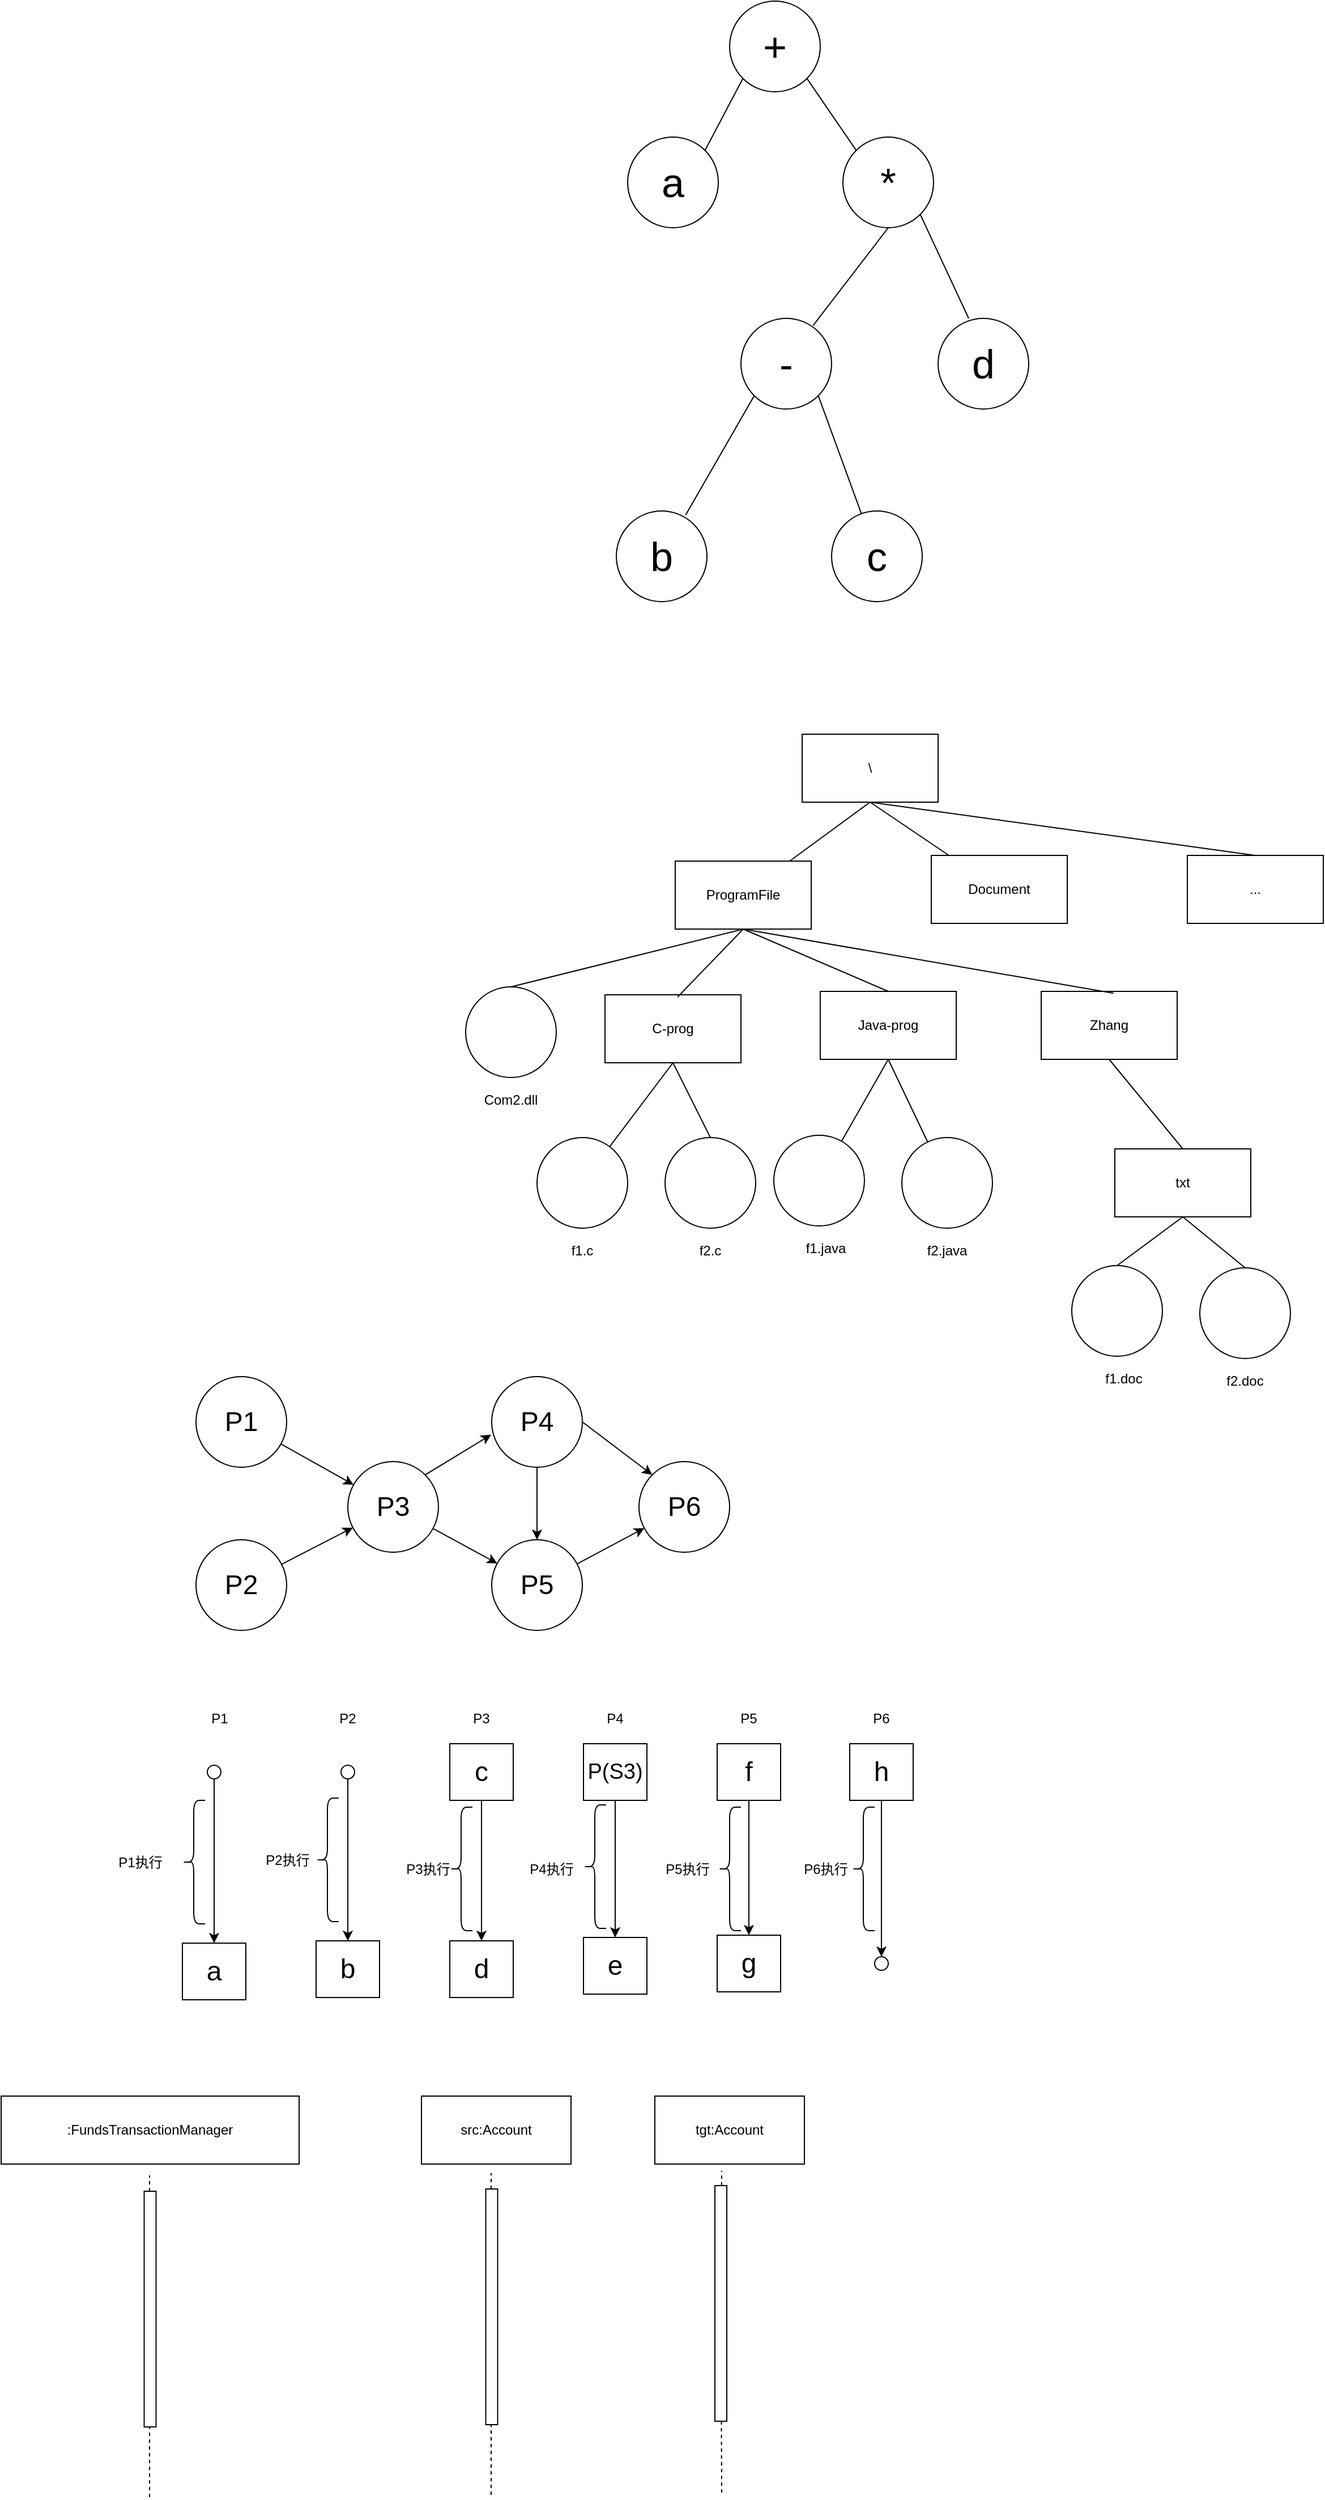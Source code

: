 <mxfile version="26.2.12">
  <diagram name="第 1 页" id="BHpYCddG2A7uFnGwDvGF">
    <mxGraphModel dx="1785" dy="541" grid="0" gridSize="10" guides="1" tooltips="1" connect="1" arrows="1" fold="1" page="0" pageScale="1" pageWidth="827" pageHeight="1169" math="0" shadow="0">
      <root>
        <mxCell id="0" />
        <mxCell id="1" parent="0" />
        <mxCell id="TnxMHJFzGaN-m46BlRNR-8" style="rounded=0;orthogonalLoop=1;jettySize=auto;html=1;exitX=0;exitY=1;exitDx=0;exitDy=0;entryX=1;entryY=0;entryDx=0;entryDy=0;endArrow=none;startFill=0;fontSize=36;" edge="1" parent="1" source="TnxMHJFzGaN-m46BlRNR-1" target="TnxMHJFzGaN-m46BlRNR-2">
          <mxGeometry relative="1" as="geometry" />
        </mxCell>
        <mxCell id="TnxMHJFzGaN-m46BlRNR-9" style="rounded=0;orthogonalLoop=1;jettySize=auto;html=1;exitX=1;exitY=1;exitDx=0;exitDy=0;entryX=0;entryY=0;entryDx=0;entryDy=0;endArrow=none;startFill=0;fontSize=36;" edge="1" parent="1" source="TnxMHJFzGaN-m46BlRNR-1" target="TnxMHJFzGaN-m46BlRNR-3">
          <mxGeometry relative="1" as="geometry" />
        </mxCell>
        <mxCell id="TnxMHJFzGaN-m46BlRNR-1" value="+" style="ellipse;whiteSpace=wrap;html=1;aspect=fixed;fontSize=36;" vertex="1" parent="1">
          <mxGeometry x="190" y="70" width="80" height="80" as="geometry" />
        </mxCell>
        <mxCell id="TnxMHJFzGaN-m46BlRNR-2" value="a" style="ellipse;whiteSpace=wrap;html=1;aspect=fixed;fontSize=36;" vertex="1" parent="1">
          <mxGeometry x="100" y="190" width="80" height="80" as="geometry" />
        </mxCell>
        <mxCell id="TnxMHJFzGaN-m46BlRNR-3" value="*" style="ellipse;whiteSpace=wrap;html=1;aspect=fixed;fontSize=36;" vertex="1" parent="1">
          <mxGeometry x="290" y="190" width="80" height="80" as="geometry" />
        </mxCell>
        <mxCell id="TnxMHJFzGaN-m46BlRNR-12" style="rounded=0;orthogonalLoop=1;jettySize=auto;html=1;exitX=1;exitY=1;exitDx=0;exitDy=0;endArrow=none;startFill=0;" edge="1" parent="1" source="TnxMHJFzGaN-m46BlRNR-4" target="TnxMHJFzGaN-m46BlRNR-7">
          <mxGeometry relative="1" as="geometry" />
        </mxCell>
        <mxCell id="TnxMHJFzGaN-m46BlRNR-4" value="-" style="ellipse;whiteSpace=wrap;html=1;aspect=fixed;fontSize=36;" vertex="1" parent="1">
          <mxGeometry x="200" y="350" width="80" height="80" as="geometry" />
        </mxCell>
        <mxCell id="TnxMHJFzGaN-m46BlRNR-5" value="d" style="ellipse;whiteSpace=wrap;html=1;aspect=fixed;fontSize=36;" vertex="1" parent="1">
          <mxGeometry x="374" y="350" width="80" height="80" as="geometry" />
        </mxCell>
        <mxCell id="TnxMHJFzGaN-m46BlRNR-6" value="b" style="ellipse;whiteSpace=wrap;html=1;aspect=fixed;fontSize=36;" vertex="1" parent="1">
          <mxGeometry x="90" y="520" width="80" height="80" as="geometry" />
        </mxCell>
        <mxCell id="TnxMHJFzGaN-m46BlRNR-7" value="c" style="ellipse;whiteSpace=wrap;html=1;aspect=fixed;fontSize=36;" vertex="1" parent="1">
          <mxGeometry x="280" y="520" width="80" height="80" as="geometry" />
        </mxCell>
        <mxCell id="TnxMHJFzGaN-m46BlRNR-10" style="rounded=0;orthogonalLoop=1;jettySize=auto;html=1;exitX=0.5;exitY=1;exitDx=0;exitDy=0;entryX=0.796;entryY=0.079;entryDx=0;entryDy=0;entryPerimeter=0;strokeColor=default;endArrow=none;startFill=0;fontSize=36;" edge="1" parent="1" source="TnxMHJFzGaN-m46BlRNR-3" target="TnxMHJFzGaN-m46BlRNR-4">
          <mxGeometry relative="1" as="geometry" />
        </mxCell>
        <mxCell id="TnxMHJFzGaN-m46BlRNR-11" style="rounded=0;orthogonalLoop=1;jettySize=auto;html=1;exitX=1;exitY=1;exitDx=0;exitDy=0;endArrow=none;startFill=0;" edge="1" parent="1" source="TnxMHJFzGaN-m46BlRNR-3">
          <mxGeometry relative="1" as="geometry">
            <mxPoint x="401" y="350" as="targetPoint" />
          </mxGeometry>
        </mxCell>
        <mxCell id="TnxMHJFzGaN-m46BlRNR-13" style="rounded=0;orthogonalLoop=1;jettySize=auto;html=1;exitX=0;exitY=1;exitDx=0;exitDy=0;entryX=0.764;entryY=0.046;entryDx=0;entryDy=0;entryPerimeter=0;endArrow=none;startFill=0;" edge="1" parent="1" source="TnxMHJFzGaN-m46BlRNR-4" target="TnxMHJFzGaN-m46BlRNR-6">
          <mxGeometry relative="1" as="geometry" />
        </mxCell>
        <mxCell id="TnxMHJFzGaN-m46BlRNR-37" style="rounded=0;orthogonalLoop=1;jettySize=auto;html=1;exitX=0.5;exitY=1;exitDx=0;exitDy=0;endArrow=none;endFill=1;startFill=0;" edge="1" parent="1" source="TnxMHJFzGaN-m46BlRNR-14" target="TnxMHJFzGaN-m46BlRNR-15">
          <mxGeometry relative="1" as="geometry" />
        </mxCell>
        <mxCell id="TnxMHJFzGaN-m46BlRNR-38" style="rounded=0;orthogonalLoop=1;jettySize=auto;html=1;exitX=0.5;exitY=1;exitDx=0;exitDy=0;endArrow=none;endFill=1;startFill=0;" edge="1" parent="1" source="TnxMHJFzGaN-m46BlRNR-14" target="TnxMHJFzGaN-m46BlRNR-16">
          <mxGeometry relative="1" as="geometry" />
        </mxCell>
        <mxCell id="TnxMHJFzGaN-m46BlRNR-39" style="rounded=0;orthogonalLoop=1;jettySize=auto;html=1;exitX=0.5;exitY=1;exitDx=0;exitDy=0;entryX=0.5;entryY=0;entryDx=0;entryDy=0;endArrow=none;endFill=1;startFill=0;" edge="1" parent="1" source="TnxMHJFzGaN-m46BlRNR-14" target="TnxMHJFzGaN-m46BlRNR-17">
          <mxGeometry relative="1" as="geometry" />
        </mxCell>
        <mxCell id="TnxMHJFzGaN-m46BlRNR-14" value="\" style="rounded=0;whiteSpace=wrap;html=1;" vertex="1" parent="1">
          <mxGeometry x="254" y="717" width="120" height="60" as="geometry" />
        </mxCell>
        <mxCell id="TnxMHJFzGaN-m46BlRNR-40" style="rounded=0;orthogonalLoop=1;jettySize=auto;html=1;exitX=0.5;exitY=1;exitDx=0;exitDy=0;entryX=0.5;entryY=0;entryDx=0;entryDy=0;endArrow=none;endFill=1;startFill=0;" edge="1" parent="1" source="TnxMHJFzGaN-m46BlRNR-15" target="TnxMHJFzGaN-m46BlRNR-19">
          <mxGeometry relative="1" as="geometry" />
        </mxCell>
        <mxCell id="TnxMHJFzGaN-m46BlRNR-42" style="rounded=0;orthogonalLoop=1;jettySize=auto;html=1;exitX=0.5;exitY=1;exitDx=0;exitDy=0;entryX=0.5;entryY=0;entryDx=0;entryDy=0;endArrow=none;endFill=1;startFill=0;" edge="1" parent="1" source="TnxMHJFzGaN-m46BlRNR-15" target="TnxMHJFzGaN-m46BlRNR-22">
          <mxGeometry relative="1" as="geometry" />
        </mxCell>
        <mxCell id="TnxMHJFzGaN-m46BlRNR-15" value="ProgramFile" style="rounded=0;whiteSpace=wrap;html=1;" vertex="1" parent="1">
          <mxGeometry x="142" y="829" width="120" height="60" as="geometry" />
        </mxCell>
        <mxCell id="TnxMHJFzGaN-m46BlRNR-16" value="Document" style="rounded=0;whiteSpace=wrap;html=1;" vertex="1" parent="1">
          <mxGeometry x="368" y="824" width="120" height="60" as="geometry" />
        </mxCell>
        <mxCell id="TnxMHJFzGaN-m46BlRNR-17" value="..." style="rounded=0;whiteSpace=wrap;html=1;" vertex="1" parent="1">
          <mxGeometry x="594" y="824" width="120" height="60" as="geometry" />
        </mxCell>
        <mxCell id="TnxMHJFzGaN-m46BlRNR-19" value="" style="ellipse;whiteSpace=wrap;html=1;aspect=fixed;" vertex="1" parent="1">
          <mxGeometry x="-43" y="940" width="80" height="80" as="geometry" />
        </mxCell>
        <mxCell id="TnxMHJFzGaN-m46BlRNR-20" value="Com2.dll" style="text;html=1;align=center;verticalAlign=middle;whiteSpace=wrap;rounded=0;" vertex="1" parent="1">
          <mxGeometry x="-33" y="1025" width="60" height="30" as="geometry" />
        </mxCell>
        <mxCell id="TnxMHJFzGaN-m46BlRNR-44" style="rounded=0;orthogonalLoop=1;jettySize=auto;html=1;exitX=0.5;exitY=1;exitDx=0;exitDy=0;endArrow=none;endFill=1;startFill=0;" edge="1" parent="1" source="TnxMHJFzGaN-m46BlRNR-21" target="TnxMHJFzGaN-m46BlRNR-24">
          <mxGeometry relative="1" as="geometry" />
        </mxCell>
        <mxCell id="TnxMHJFzGaN-m46BlRNR-45" style="rounded=0;orthogonalLoop=1;jettySize=auto;html=1;exitX=0.5;exitY=1;exitDx=0;exitDy=0;entryX=0.5;entryY=0;entryDx=0;entryDy=0;endArrow=none;endFill=1;startFill=0;" edge="1" parent="1" source="TnxMHJFzGaN-m46BlRNR-21" target="TnxMHJFzGaN-m46BlRNR-26">
          <mxGeometry relative="1" as="geometry" />
        </mxCell>
        <mxCell id="TnxMHJFzGaN-m46BlRNR-21" value="C-prog" style="rounded=0;whiteSpace=wrap;html=1;" vertex="1" parent="1">
          <mxGeometry x="80" y="947" width="120" height="60" as="geometry" />
        </mxCell>
        <mxCell id="TnxMHJFzGaN-m46BlRNR-46" style="rounded=0;orthogonalLoop=1;jettySize=auto;html=1;exitX=0.5;exitY=1;exitDx=0;exitDy=0;endArrow=none;endFill=1;startFill=0;" edge="1" parent="1" source="TnxMHJFzGaN-m46BlRNR-22" target="TnxMHJFzGaN-m46BlRNR-28">
          <mxGeometry relative="1" as="geometry" />
        </mxCell>
        <mxCell id="TnxMHJFzGaN-m46BlRNR-47" style="rounded=0;orthogonalLoop=1;jettySize=auto;html=1;exitX=0.5;exitY=1;exitDx=0;exitDy=0;endArrow=none;endFill=1;startFill=0;" edge="1" parent="1" source="TnxMHJFzGaN-m46BlRNR-22" target="TnxMHJFzGaN-m46BlRNR-30">
          <mxGeometry relative="1" as="geometry" />
        </mxCell>
        <mxCell id="TnxMHJFzGaN-m46BlRNR-22" value="Java-prog" style="rounded=0;whiteSpace=wrap;html=1;" vertex="1" parent="1">
          <mxGeometry x="270" y="944" width="120" height="60" as="geometry" />
        </mxCell>
        <mxCell id="TnxMHJFzGaN-m46BlRNR-48" style="rounded=0;orthogonalLoop=1;jettySize=auto;html=1;exitX=0.5;exitY=1;exitDx=0;exitDy=0;entryX=0.5;entryY=0;entryDx=0;entryDy=0;endArrow=none;endFill=1;startFill=0;" edge="1" parent="1" source="TnxMHJFzGaN-m46BlRNR-23" target="TnxMHJFzGaN-m46BlRNR-32">
          <mxGeometry relative="1" as="geometry" />
        </mxCell>
        <mxCell id="TnxMHJFzGaN-m46BlRNR-23" value="Zhang" style="rounded=0;whiteSpace=wrap;html=1;" vertex="1" parent="1">
          <mxGeometry x="465" y="944" width="120" height="60" as="geometry" />
        </mxCell>
        <mxCell id="TnxMHJFzGaN-m46BlRNR-24" value="" style="ellipse;whiteSpace=wrap;html=1;aspect=fixed;" vertex="1" parent="1">
          <mxGeometry x="20" y="1073" width="80" height="80" as="geometry" />
        </mxCell>
        <mxCell id="TnxMHJFzGaN-m46BlRNR-25" value="f1.c" style="text;html=1;align=center;verticalAlign=middle;whiteSpace=wrap;rounded=0;" vertex="1" parent="1">
          <mxGeometry x="30" y="1158" width="60" height="30" as="geometry" />
        </mxCell>
        <mxCell id="TnxMHJFzGaN-m46BlRNR-26" value="" style="ellipse;whiteSpace=wrap;html=1;aspect=fixed;" vertex="1" parent="1">
          <mxGeometry x="133" y="1073" width="80" height="80" as="geometry" />
        </mxCell>
        <mxCell id="TnxMHJFzGaN-m46BlRNR-27" value="f2.c" style="text;html=1;align=center;verticalAlign=middle;whiteSpace=wrap;rounded=0;" vertex="1" parent="1">
          <mxGeometry x="143" y="1158" width="60" height="30" as="geometry" />
        </mxCell>
        <mxCell id="TnxMHJFzGaN-m46BlRNR-28" value="" style="ellipse;whiteSpace=wrap;html=1;aspect=fixed;" vertex="1" parent="1">
          <mxGeometry x="229" y="1071" width="80" height="80" as="geometry" />
        </mxCell>
        <mxCell id="TnxMHJFzGaN-m46BlRNR-29" value="f1.java" style="text;html=1;align=center;verticalAlign=middle;whiteSpace=wrap;rounded=0;" vertex="1" parent="1">
          <mxGeometry x="245" y="1156" width="60" height="30" as="geometry" />
        </mxCell>
        <mxCell id="TnxMHJFzGaN-m46BlRNR-30" value="" style="ellipse;whiteSpace=wrap;html=1;aspect=fixed;" vertex="1" parent="1">
          <mxGeometry x="342" y="1073" width="80" height="80" as="geometry" />
        </mxCell>
        <mxCell id="TnxMHJFzGaN-m46BlRNR-31" value="f2.java" style="text;html=1;align=center;verticalAlign=middle;whiteSpace=wrap;rounded=0;" vertex="1" parent="1">
          <mxGeometry x="352" y="1158" width="60" height="30" as="geometry" />
        </mxCell>
        <mxCell id="TnxMHJFzGaN-m46BlRNR-49" style="rounded=0;orthogonalLoop=1;jettySize=auto;html=1;exitX=0.5;exitY=1;exitDx=0;exitDy=0;entryX=0.5;entryY=0;entryDx=0;entryDy=0;endArrow=none;endFill=1;startFill=0;" edge="1" parent="1" source="TnxMHJFzGaN-m46BlRNR-32" target="TnxMHJFzGaN-m46BlRNR-33">
          <mxGeometry relative="1" as="geometry" />
        </mxCell>
        <mxCell id="TnxMHJFzGaN-m46BlRNR-50" style="rounded=0;orthogonalLoop=1;jettySize=auto;html=1;exitX=0.5;exitY=1;exitDx=0;exitDy=0;entryX=0.5;entryY=0;entryDx=0;entryDy=0;endArrow=none;endFill=1;startFill=0;" edge="1" parent="1" source="TnxMHJFzGaN-m46BlRNR-32" target="TnxMHJFzGaN-m46BlRNR-35">
          <mxGeometry relative="1" as="geometry" />
        </mxCell>
        <mxCell id="TnxMHJFzGaN-m46BlRNR-32" value="txt" style="rounded=0;whiteSpace=wrap;html=1;" vertex="1" parent="1">
          <mxGeometry x="530" y="1083" width="120" height="60" as="geometry" />
        </mxCell>
        <mxCell id="TnxMHJFzGaN-m46BlRNR-33" value="" style="ellipse;whiteSpace=wrap;html=1;aspect=fixed;" vertex="1" parent="1">
          <mxGeometry x="492" y="1186" width="80" height="80" as="geometry" />
        </mxCell>
        <mxCell id="TnxMHJFzGaN-m46BlRNR-34" value="f1.doc" style="text;html=1;align=center;verticalAlign=middle;whiteSpace=wrap;rounded=0;" vertex="1" parent="1">
          <mxGeometry x="508" y="1271" width="60" height="30" as="geometry" />
        </mxCell>
        <mxCell id="TnxMHJFzGaN-m46BlRNR-35" value="" style="ellipse;whiteSpace=wrap;html=1;aspect=fixed;" vertex="1" parent="1">
          <mxGeometry x="605" y="1188" width="80" height="80" as="geometry" />
        </mxCell>
        <mxCell id="TnxMHJFzGaN-m46BlRNR-36" value="f2.doc" style="text;html=1;align=center;verticalAlign=middle;whiteSpace=wrap;rounded=0;" vertex="1" parent="1">
          <mxGeometry x="615" y="1273" width="60" height="30" as="geometry" />
        </mxCell>
        <mxCell id="TnxMHJFzGaN-m46BlRNR-41" style="rounded=0;orthogonalLoop=1;jettySize=auto;html=1;exitX=0.5;exitY=1;exitDx=0;exitDy=0;entryX=0.534;entryY=0.033;entryDx=0;entryDy=0;entryPerimeter=0;endArrow=none;endFill=1;startFill=0;" edge="1" parent="1" source="TnxMHJFzGaN-m46BlRNR-15" target="TnxMHJFzGaN-m46BlRNR-21">
          <mxGeometry relative="1" as="geometry" />
        </mxCell>
        <mxCell id="TnxMHJFzGaN-m46BlRNR-43" style="rounded=0;orthogonalLoop=1;jettySize=auto;html=1;exitX=0.5;exitY=1;exitDx=0;exitDy=0;entryX=0.532;entryY=0.028;entryDx=0;entryDy=0;entryPerimeter=0;endArrow=none;endFill=1;startFill=0;" edge="1" parent="1" source="TnxMHJFzGaN-m46BlRNR-15" target="TnxMHJFzGaN-m46BlRNR-23">
          <mxGeometry relative="1" as="geometry" />
        </mxCell>
        <mxCell id="TnxMHJFzGaN-m46BlRNR-58" value="" style="rounded=0;orthogonalLoop=1;jettySize=auto;html=1;" edge="1" parent="1" source="TnxMHJFzGaN-m46BlRNR-51" target="TnxMHJFzGaN-m46BlRNR-53">
          <mxGeometry relative="1" as="geometry" />
        </mxCell>
        <mxCell id="TnxMHJFzGaN-m46BlRNR-51" value="P1" style="ellipse;whiteSpace=wrap;html=1;aspect=fixed;fontSize=24;" vertex="1" parent="1">
          <mxGeometry x="-281" y="1284" width="80" height="80" as="geometry" />
        </mxCell>
        <mxCell id="TnxMHJFzGaN-m46BlRNR-59" value="" style="rounded=0;orthogonalLoop=1;jettySize=auto;html=1;" edge="1" parent="1" source="TnxMHJFzGaN-m46BlRNR-52" target="TnxMHJFzGaN-m46BlRNR-53">
          <mxGeometry relative="1" as="geometry" />
        </mxCell>
        <mxCell id="TnxMHJFzGaN-m46BlRNR-52" value="P2" style="ellipse;whiteSpace=wrap;html=1;aspect=fixed;fontSize=24;" vertex="1" parent="1">
          <mxGeometry x="-281" y="1428" width="80" height="80" as="geometry" />
        </mxCell>
        <mxCell id="TnxMHJFzGaN-m46BlRNR-61" value="" style="rounded=0;orthogonalLoop=1;jettySize=auto;html=1;" edge="1" parent="1" source="TnxMHJFzGaN-m46BlRNR-53" target="TnxMHJFzGaN-m46BlRNR-55">
          <mxGeometry relative="1" as="geometry" />
        </mxCell>
        <mxCell id="TnxMHJFzGaN-m46BlRNR-53" value="P3" style="ellipse;whiteSpace=wrap;html=1;aspect=fixed;fontSize=24;" vertex="1" parent="1">
          <mxGeometry x="-147" y="1359" width="80" height="80" as="geometry" />
        </mxCell>
        <mxCell id="TnxMHJFzGaN-m46BlRNR-63" value="" style="rounded=0;orthogonalLoop=1;jettySize=auto;html=1;" edge="1" parent="1" source="TnxMHJFzGaN-m46BlRNR-54" target="TnxMHJFzGaN-m46BlRNR-55">
          <mxGeometry relative="1" as="geometry" />
        </mxCell>
        <mxCell id="TnxMHJFzGaN-m46BlRNR-65" style="rounded=0;orthogonalLoop=1;jettySize=auto;html=1;exitX=1;exitY=0.5;exitDx=0;exitDy=0;entryX=0;entryY=0;entryDx=0;entryDy=0;" edge="1" parent="1" source="TnxMHJFzGaN-m46BlRNR-54" target="TnxMHJFzGaN-m46BlRNR-56">
          <mxGeometry relative="1" as="geometry" />
        </mxCell>
        <mxCell id="TnxMHJFzGaN-m46BlRNR-54" value="P4" style="ellipse;whiteSpace=wrap;html=1;aspect=fixed;fontSize=24;" vertex="1" parent="1">
          <mxGeometry x="-20" y="1284" width="80" height="80" as="geometry" />
        </mxCell>
        <mxCell id="TnxMHJFzGaN-m46BlRNR-64" value="" style="rounded=0;orthogonalLoop=1;jettySize=auto;html=1;" edge="1" parent="1" source="TnxMHJFzGaN-m46BlRNR-55" target="TnxMHJFzGaN-m46BlRNR-56">
          <mxGeometry relative="1" as="geometry" />
        </mxCell>
        <mxCell id="TnxMHJFzGaN-m46BlRNR-55" value="P5" style="ellipse;whiteSpace=wrap;html=1;aspect=fixed;fontSize=24;" vertex="1" parent="1">
          <mxGeometry x="-20" y="1428" width="80" height="80" as="geometry" />
        </mxCell>
        <mxCell id="TnxMHJFzGaN-m46BlRNR-56" value="P6" style="ellipse;whiteSpace=wrap;html=1;aspect=fixed;fontSize=24;" vertex="1" parent="1">
          <mxGeometry x="110" y="1359" width="80" height="80" as="geometry" />
        </mxCell>
        <mxCell id="TnxMHJFzGaN-m46BlRNR-62" style="rounded=0;orthogonalLoop=1;jettySize=auto;html=1;exitX=1;exitY=0;exitDx=0;exitDy=0;entryX=-0.006;entryY=0.641;entryDx=0;entryDy=0;entryPerimeter=0;" edge="1" parent="1" source="TnxMHJFzGaN-m46BlRNR-53" target="TnxMHJFzGaN-m46BlRNR-54">
          <mxGeometry relative="1" as="geometry" />
        </mxCell>
        <mxCell id="TnxMHJFzGaN-m46BlRNR-66" value="a" style="rounded=0;whiteSpace=wrap;html=1;fontSize=24;" vertex="1" parent="1">
          <mxGeometry x="-293" y="1784" width="56" height="50" as="geometry" />
        </mxCell>
        <mxCell id="TnxMHJFzGaN-m46BlRNR-67" value="d" style="rounded=0;whiteSpace=wrap;html=1;fontSize=24;" vertex="1" parent="1">
          <mxGeometry x="-57" y="1782" width="56" height="50" as="geometry" />
        </mxCell>
        <mxCell id="TnxMHJFzGaN-m46BlRNR-68" value="b" style="rounded=0;whiteSpace=wrap;html=1;fontSize=24;" vertex="1" parent="1">
          <mxGeometry x="-175" y="1782" width="56" height="50" as="geometry" />
        </mxCell>
        <mxCell id="TnxMHJFzGaN-m46BlRNR-69" value="e" style="rounded=0;whiteSpace=wrap;html=1;fontSize=24;" vertex="1" parent="1">
          <mxGeometry x="61" y="1779" width="56" height="50" as="geometry" />
        </mxCell>
        <mxCell id="TnxMHJFzGaN-m46BlRNR-70" value="g" style="rounded=0;whiteSpace=wrap;html=1;fontSize=24;" vertex="1" parent="1">
          <mxGeometry x="179" y="1777" width="56" height="50" as="geometry" />
        </mxCell>
        <mxCell id="TnxMHJFzGaN-m46BlRNR-79" style="edgeStyle=orthogonalEdgeStyle;rounded=0;orthogonalLoop=1;jettySize=auto;html=1;exitX=0.5;exitY=1;exitDx=0;exitDy=0;" edge="1" parent="1" source="TnxMHJFzGaN-m46BlRNR-71" target="TnxMHJFzGaN-m46BlRNR-66">
          <mxGeometry relative="1" as="geometry" />
        </mxCell>
        <mxCell id="TnxMHJFzGaN-m46BlRNR-71" value="" style="ellipse;whiteSpace=wrap;html=1;aspect=fixed;" vertex="1" parent="1">
          <mxGeometry x="-271" y="1627" width="12" height="12" as="geometry" />
        </mxCell>
        <mxCell id="TnxMHJFzGaN-m46BlRNR-80" style="edgeStyle=orthogonalEdgeStyle;rounded=0;orthogonalLoop=1;jettySize=auto;html=1;exitX=0.5;exitY=1;exitDx=0;exitDy=0;entryX=0.5;entryY=0;entryDx=0;entryDy=0;" edge="1" parent="1" source="TnxMHJFzGaN-m46BlRNR-73" target="TnxMHJFzGaN-m46BlRNR-68">
          <mxGeometry relative="1" as="geometry" />
        </mxCell>
        <mxCell id="TnxMHJFzGaN-m46BlRNR-73" value="" style="ellipse;whiteSpace=wrap;html=1;aspect=fixed;" vertex="1" parent="1">
          <mxGeometry x="-153" y="1627" width="12" height="12" as="geometry" />
        </mxCell>
        <mxCell id="TnxMHJFzGaN-m46BlRNR-81" style="edgeStyle=orthogonalEdgeStyle;rounded=0;orthogonalLoop=1;jettySize=auto;html=1;exitX=0.5;exitY=1;exitDx=0;exitDy=0;entryX=0.5;entryY=0;entryDx=0;entryDy=0;" edge="1" parent="1" source="TnxMHJFzGaN-m46BlRNR-74" target="TnxMHJFzGaN-m46BlRNR-67">
          <mxGeometry relative="1" as="geometry" />
        </mxCell>
        <mxCell id="TnxMHJFzGaN-m46BlRNR-74" value="c" style="rounded=0;whiteSpace=wrap;html=1;fontSize=24;" vertex="1" parent="1">
          <mxGeometry x="-57" y="1608" width="56" height="50" as="geometry" />
        </mxCell>
        <mxCell id="TnxMHJFzGaN-m46BlRNR-82" style="edgeStyle=orthogonalEdgeStyle;rounded=0;orthogonalLoop=1;jettySize=auto;html=1;exitX=0.5;exitY=1;exitDx=0;exitDy=0;" edge="1" parent="1" source="TnxMHJFzGaN-m46BlRNR-75" target="TnxMHJFzGaN-m46BlRNR-69">
          <mxGeometry relative="1" as="geometry" />
        </mxCell>
        <mxCell id="TnxMHJFzGaN-m46BlRNR-75" value="P(S3)" style="rounded=0;whiteSpace=wrap;html=1;fontSize=19;" vertex="1" parent="1">
          <mxGeometry x="61" y="1608" width="56" height="50" as="geometry" />
        </mxCell>
        <mxCell id="TnxMHJFzGaN-m46BlRNR-83" style="edgeStyle=orthogonalEdgeStyle;rounded=0;orthogonalLoop=1;jettySize=auto;html=1;exitX=0.5;exitY=1;exitDx=0;exitDy=0;" edge="1" parent="1" source="TnxMHJFzGaN-m46BlRNR-76" target="TnxMHJFzGaN-m46BlRNR-70">
          <mxGeometry relative="1" as="geometry" />
        </mxCell>
        <mxCell id="TnxMHJFzGaN-m46BlRNR-76" value="f" style="rounded=0;whiteSpace=wrap;html=1;fontSize=24;" vertex="1" parent="1">
          <mxGeometry x="179" y="1608" width="56" height="50" as="geometry" />
        </mxCell>
        <mxCell id="TnxMHJFzGaN-m46BlRNR-84" style="edgeStyle=orthogonalEdgeStyle;rounded=0;orthogonalLoop=1;jettySize=auto;html=1;exitX=0.5;exitY=1;exitDx=0;exitDy=0;entryX=0.5;entryY=0;entryDx=0;entryDy=0;" edge="1" parent="1" source="TnxMHJFzGaN-m46BlRNR-77" target="TnxMHJFzGaN-m46BlRNR-78">
          <mxGeometry relative="1" as="geometry" />
        </mxCell>
        <mxCell id="TnxMHJFzGaN-m46BlRNR-77" value="h" style="rounded=0;whiteSpace=wrap;html=1;fontSize=24;" vertex="1" parent="1">
          <mxGeometry x="296" y="1608" width="56" height="50" as="geometry" />
        </mxCell>
        <mxCell id="TnxMHJFzGaN-m46BlRNR-78" value="" style="ellipse;whiteSpace=wrap;html=1;aspect=fixed;" vertex="1" parent="1">
          <mxGeometry x="318" y="1796" width="12" height="12" as="geometry" />
        </mxCell>
        <mxCell id="TnxMHJFzGaN-m46BlRNR-87" value="" style="shape=curlyBracket;whiteSpace=wrap;html=1;rounded=1;labelPosition=left;verticalLabelPosition=middle;align=right;verticalAlign=middle;" vertex="1" parent="1">
          <mxGeometry x="-57" y="1664" width="20" height="109" as="geometry" />
        </mxCell>
        <mxCell id="TnxMHJFzGaN-m46BlRNR-89" value="" style="shape=curlyBracket;whiteSpace=wrap;html=1;rounded=1;labelPosition=left;verticalLabelPosition=middle;align=right;verticalAlign=middle;" vertex="1" parent="1">
          <mxGeometry x="-175" y="1656" width="20" height="109" as="geometry" />
        </mxCell>
        <mxCell id="TnxMHJFzGaN-m46BlRNR-90" value="" style="shape=curlyBracket;whiteSpace=wrap;html=1;rounded=1;labelPosition=left;verticalLabelPosition=middle;align=right;verticalAlign=middle;" vertex="1" parent="1">
          <mxGeometry x="-293" y="1658" width="20" height="109" as="geometry" />
        </mxCell>
        <mxCell id="TnxMHJFzGaN-m46BlRNR-91" value="" style="shape=curlyBracket;whiteSpace=wrap;html=1;rounded=1;labelPosition=left;verticalLabelPosition=middle;align=right;verticalAlign=middle;" vertex="1" parent="1">
          <mxGeometry x="61" y="1662" width="20" height="109" as="geometry" />
        </mxCell>
        <mxCell id="TnxMHJFzGaN-m46BlRNR-92" value="" style="shape=curlyBracket;whiteSpace=wrap;html=1;rounded=1;labelPosition=left;verticalLabelPosition=middle;align=right;verticalAlign=middle;" vertex="1" parent="1">
          <mxGeometry x="180" y="1664" width="20" height="109" as="geometry" />
        </mxCell>
        <mxCell id="TnxMHJFzGaN-m46BlRNR-93" value="" style="shape=curlyBracket;whiteSpace=wrap;html=1;rounded=1;labelPosition=left;verticalLabelPosition=middle;align=right;verticalAlign=middle;" vertex="1" parent="1">
          <mxGeometry x="298" y="1664" width="20" height="109" as="geometry" />
        </mxCell>
        <mxCell id="TnxMHJFzGaN-m46BlRNR-94" value="P1" style="text;html=1;align=center;verticalAlign=middle;whiteSpace=wrap;rounded=0;" vertex="1" parent="1">
          <mxGeometry x="-290" y="1571" width="60" height="30" as="geometry" />
        </mxCell>
        <mxCell id="TnxMHJFzGaN-m46BlRNR-95" value="P2" style="text;html=1;align=center;verticalAlign=middle;whiteSpace=wrap;rounded=0;" vertex="1" parent="1">
          <mxGeometry x="-177" y="1571" width="60" height="30" as="geometry" />
        </mxCell>
        <mxCell id="TnxMHJFzGaN-m46BlRNR-96" value="P3" style="text;html=1;align=center;verticalAlign=middle;whiteSpace=wrap;rounded=0;" vertex="1" parent="1">
          <mxGeometry x="-59" y="1571" width="60" height="30" as="geometry" />
        </mxCell>
        <mxCell id="TnxMHJFzGaN-m46BlRNR-97" value="P4" style="text;html=1;align=center;verticalAlign=middle;whiteSpace=wrap;rounded=0;" vertex="1" parent="1">
          <mxGeometry x="59" y="1571" width="60" height="30" as="geometry" />
        </mxCell>
        <mxCell id="TnxMHJFzGaN-m46BlRNR-98" value="P5" style="text;html=1;align=center;verticalAlign=middle;whiteSpace=wrap;rounded=0;" vertex="1" parent="1">
          <mxGeometry x="177" y="1571" width="60" height="30" as="geometry" />
        </mxCell>
        <mxCell id="TnxMHJFzGaN-m46BlRNR-99" value="P6" style="text;html=1;align=center;verticalAlign=middle;whiteSpace=wrap;rounded=0;" vertex="1" parent="1">
          <mxGeometry x="294" y="1571" width="60" height="30" as="geometry" />
        </mxCell>
        <mxCell id="TnxMHJFzGaN-m46BlRNR-100" value="P1执行" style="text;html=1;align=center;verticalAlign=middle;whiteSpace=wrap;rounded=0;" vertex="1" parent="1">
          <mxGeometry x="-360" y="1697.5" width="60" height="30" as="geometry" />
        </mxCell>
        <mxCell id="TnxMHJFzGaN-m46BlRNR-101" value="P2执行" style="text;html=1;align=center;verticalAlign=middle;whiteSpace=wrap;rounded=0;" vertex="1" parent="1">
          <mxGeometry x="-230" y="1695.5" width="60" height="30" as="geometry" />
        </mxCell>
        <mxCell id="TnxMHJFzGaN-m46BlRNR-102" value="P3执行" style="text;html=1;align=center;verticalAlign=middle;whiteSpace=wrap;rounded=0;" vertex="1" parent="1">
          <mxGeometry x="-106" y="1703.5" width="60" height="30" as="geometry" />
        </mxCell>
        <mxCell id="TnxMHJFzGaN-m46BlRNR-103" value="P4执行" style="text;html=1;align=center;verticalAlign=middle;whiteSpace=wrap;rounded=0;" vertex="1" parent="1">
          <mxGeometry x="3" y="1703.5" width="60" height="30" as="geometry" />
        </mxCell>
        <mxCell id="TnxMHJFzGaN-m46BlRNR-104" value="P5执行" style="text;html=1;align=center;verticalAlign=middle;whiteSpace=wrap;rounded=0;" vertex="1" parent="1">
          <mxGeometry x="123" y="1703.5" width="60" height="30" as="geometry" />
        </mxCell>
        <mxCell id="TnxMHJFzGaN-m46BlRNR-105" value="P6执行" style="text;html=1;align=center;verticalAlign=middle;whiteSpace=wrap;rounded=0;" vertex="1" parent="1">
          <mxGeometry x="245" y="1703.5" width="60" height="30" as="geometry" />
        </mxCell>
        <mxCell id="TnxMHJFzGaN-m46BlRNR-106" value=":FundsTransactionManager" style="rounded=0;whiteSpace=wrap;html=1;" vertex="1" parent="1">
          <mxGeometry x="-453" y="1919" width="263" height="60" as="geometry" />
        </mxCell>
        <mxCell id="TnxMHJFzGaN-m46BlRNR-107" value="src:Account" style="rounded=0;whiteSpace=wrap;html=1;" vertex="1" parent="1">
          <mxGeometry x="-82" y="1919" width="132" height="60" as="geometry" />
        </mxCell>
        <mxCell id="TnxMHJFzGaN-m46BlRNR-108" value="tgt:Account" style="rounded=0;whiteSpace=wrap;html=1;" vertex="1" parent="1">
          <mxGeometry x="124" y="1919" width="132" height="60" as="geometry" />
        </mxCell>
        <mxCell id="TnxMHJFzGaN-m46BlRNR-110" value="" style="endArrow=none;dashed=1;html=1;rounded=0;" edge="1" parent="1">
          <mxGeometry width="50" height="50" relative="1" as="geometry">
            <mxPoint x="-322" y="2273" as="sourcePoint" />
            <mxPoint x="-322" y="1989" as="targetPoint" />
          </mxGeometry>
        </mxCell>
        <mxCell id="TnxMHJFzGaN-m46BlRNR-109" value="" style="rounded=0;whiteSpace=wrap;html=1;" vertex="1" parent="1">
          <mxGeometry x="-326.75" y="2003" width="10.5" height="208" as="geometry" />
        </mxCell>
        <mxCell id="TnxMHJFzGaN-m46BlRNR-111" value="" style="endArrow=none;dashed=1;html=1;rounded=0;" edge="1" parent="1">
          <mxGeometry width="50" height="50" relative="1" as="geometry">
            <mxPoint x="-20.5" y="2271" as="sourcePoint" />
            <mxPoint x="-20.5" y="1987" as="targetPoint" />
          </mxGeometry>
        </mxCell>
        <mxCell id="TnxMHJFzGaN-m46BlRNR-112" value="" style="rounded=0;whiteSpace=wrap;html=1;" vertex="1" parent="1">
          <mxGeometry x="-25.25" y="2001" width="10.5" height="208" as="geometry" />
        </mxCell>
        <mxCell id="TnxMHJFzGaN-m46BlRNR-113" value="" style="endArrow=none;dashed=1;html=1;rounded=0;" edge="1" parent="1" source="TnxMHJFzGaN-m46BlRNR-114">
          <mxGeometry width="50" height="50" relative="1" as="geometry">
            <mxPoint x="183" y="2269" as="sourcePoint" />
            <mxPoint x="183" y="1985" as="targetPoint" />
          </mxGeometry>
        </mxCell>
        <mxCell id="TnxMHJFzGaN-m46BlRNR-115" value="" style="endArrow=none;dashed=1;html=1;rounded=0;" edge="1" parent="1" target="TnxMHJFzGaN-m46BlRNR-114">
          <mxGeometry width="50" height="50" relative="1" as="geometry">
            <mxPoint x="183" y="2269" as="sourcePoint" />
            <mxPoint x="183" y="1985" as="targetPoint" />
          </mxGeometry>
        </mxCell>
        <mxCell id="TnxMHJFzGaN-m46BlRNR-114" value="" style="rounded=0;whiteSpace=wrap;html=1;" vertex="1" parent="1">
          <mxGeometry x="177" y="1998" width="10.5" height="208" as="geometry" />
        </mxCell>
      </root>
    </mxGraphModel>
  </diagram>
</mxfile>
